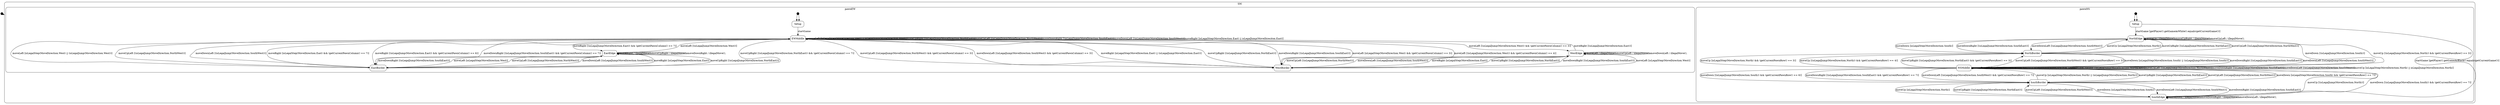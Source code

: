 // Code generated by Umple 1.29.0.4181.a593105a9

digraph "PawnStateMachine" {
  compound = true;
  size="80,10"

  // Class: Quoridor

  // Class: Board

  // Class: Tile

  // Class: User

  // Class: Wall

  // Class: Player

  // Class: Game

  // Class: GamePosition

  // Class: Destination

  // Class: Move

  // Class: StepMove

  // Class: JumpMove

  // Class: WallMove

  // Class: PlayerPosition

  // Class: PawnBehavior

    // Top Level StateMachine: pawnSM
    
    // Start states are shown as a black circle
    node [shape = point, fillcolor="black", width=0.2 ];
    start_PawnBehavior_pawnSM [ tooltip = "Class PawnBehavior, SM pawnSM, State start" ];
    
        
    // Format for normal states
    node [shape = rectangle, width=1,style=rounded];
    
      // State: SM

     subgraph clusterPawnBehavior_pawnSM_SM {
      label = "SM";
      style = rounded;

      // StateMachine: pawnNS
      
      // Start states are shown as a black circle
      node [shape = point, fillcolor="black", width=0.2 ];
      start_PawnBehavior_pawnNS [ tooltip = "Class PawnBehavior, SM pawnSM, State pawnNS.start" ];
      
            
      // Format for normal states
      node [shape = rectangle, width=1,style=rounded];
      
        // State: pawnNS

       subgraph clusterPawnBehavior_pawnSMSMPawnNS_pawnNS {
        label = "pawnNS";
        style = rounded;

        // Bottom Level StateMachine: pawnNS
        
        // Start states are shown as a black circle
        node [shape = point, fillcolor="black", width=0.2 ];
        start_PawnBehavior_pawnNS [ tooltip = "Class PawnBehavior, SM pawnSM, State pawnNS.pawnNS.start" ];
        
                
        // Format for normal states
        node [shape = rectangle, width=1,style=rounded];
        
          // State: Setup

          PawnBehavior_pawnSMSMPawnNSPawnNS_Setup [label = Setup, tooltip = "Class PawnBehavior, SM pawnSM, State pawnNS.pawnNS.Setup"];
          // End State: Setup

          // State: NorthEdge

          PawnBehavior_pawnSMSMPawnNSPawnNS_NorthEdge [label = NorthEdge, tooltip = "Class PawnBehavior, SM pawnSM, State pawnNS.pawnNS.NorthEdge"];
          // End State: NorthEdge

          // State: NorthBorder

          PawnBehavior_pawnSMSMPawnNSPawnNS_NorthBorder [label = NorthBorder, tooltip = "Class PawnBehavior, SM pawnSM, State pawnNS.pawnNS.NorthBorder"];
          // End State: NorthBorder

          // State: NSMiddle

          PawnBehavior_pawnSMSMPawnNSPawnNS_NSMiddle [label = NSMiddle, tooltip = "Class PawnBehavior, SM pawnSM, State pawnNS.pawnNS.NSMiddle"];
          // End State: NSMiddle

          // State: SouthEdge

          PawnBehavior_pawnSMSMPawnNSPawnNS_SouthEdge [label = SouthEdge, tooltip = "Class PawnBehavior, SM pawnSM, State pawnNS.pawnNS.SouthEdge"];
          // End State: SouthEdge

          // State: SouthBorder

          PawnBehavior_pawnSMSMPawnNSPawnNS_SouthBorder [label = SouthBorder, tooltip = "Class PawnBehavior, SM pawnSM, State pawnNS.pawnNS.SouthBorder"];
          // End State: SouthBorder
        // End Bottom Level StateMachine: pawnNS
       }
        // End State: pawnNS
      // End StateMachine: pawnNS

      // StateMachine: pawnEW
      
      // Start states are shown as a black circle
      node [shape = point, fillcolor="black", width=0.2 ];
      start_PawnBehavior_pawnEW [ tooltip = "Class PawnBehavior, SM pawnSM, State pawnEW.start" ];
      
            
      // Format for normal states
      node [shape = rectangle, width=1,style=rounded];
      
        // State: pawnEW

       subgraph clusterPawnBehavior_pawnSMSMPawnEW_pawnEW {
        label = "pawnEW";
        style = rounded;

        // Bottom Level StateMachine: pawnEW
        
        // Start states are shown as a black circle
        node [shape = point, fillcolor="black", width=0.2 ];
        start_PawnBehavior_pawnEW [ tooltip = "Class PawnBehavior, SM pawnSM, State pawnEW.pawnEW.start" ];
        
                
        // Format for normal states
        node [shape = rectangle, width=1,style=rounded];
        
          // State: Setup

          PawnBehavior_pawnSMSMPawnEWPawnEW_Setup [label = Setup, tooltip = "Class PawnBehavior, SM pawnSM, State pawnEW.pawnEW.Setup"];
          // End State: Setup

          // State: EastEdge

          PawnBehavior_pawnSMSMPawnEWPawnEW_EastEdge [label = EastEdge, tooltip = "Class PawnBehavior, SM pawnSM, State pawnEW.pawnEW.EastEdge"];
          // End State: EastEdge

          // State: EastBorder

          PawnBehavior_pawnSMSMPawnEWPawnEW_EastBorder [label = EastBorder, tooltip = "Class PawnBehavior, SM pawnSM, State pawnEW.pawnEW.EastBorder"];
          // End State: EastBorder

          // State: EWMiddle

          PawnBehavior_pawnSMSMPawnEWPawnEW_EWMiddle [label = EWMiddle, tooltip = "Class PawnBehavior, SM pawnSM, State pawnEW.pawnEW.EWMiddle"];
          // End State: EWMiddle

          // State: WestEdge

          PawnBehavior_pawnSMSMPawnEWPawnEW_WestEdge [label = WestEdge, tooltip = "Class PawnBehavior, SM pawnSM, State pawnEW.pawnEW.WestEdge"];
          // End State: WestEdge

          // State: WestBorder

          PawnBehavior_pawnSMSMPawnEWPawnEW_WestBorder [label = WestBorder, tooltip = "Class PawnBehavior, SM pawnSM, State pawnEW.pawnEW.WestBorder"];
          // End State: WestBorder
        // End Bottom Level StateMachine: pawnEW
       }
        // End State: pawnEW
      // End StateMachine: pawnEW
     }
      // End State: SM
    // End Top Level StateMachine: pawnSM

  // All transitions
    start_PawnBehavior_pawnSM -> PawnBehavior_pawnSMSMPawnNSPawnNS_Setup [  lhead=clusterPawnBehavior_pawnSM_SM,  tooltip = "start to SM" ] ;
    start_PawnBehavior_pawnNS -> PawnBehavior_pawnSMSMPawnNSPawnNS_Setup [  lhead=clusterPawnBehavior_pawnSMSMPawnNS_pawnNS,  tooltip = "start to pawnNS.pawnNS" ] ;
    start_PawnBehavior_pawnNS -> PawnBehavior_pawnSMSMPawnNSPawnNS_Setup [  tooltip = "start to pawnNS.pawnNS.Setup" ] ;
    PawnBehavior_pawnSMSMPawnNSPawnNS_Setup -> PawnBehavior_pawnSMSMPawnNSPawnNS_NorthEdge [  label = "startGame [getPlayer().getGameAsWhite().equals(getCurrentGame())]", tooltip = "From pawnNS.pawnNS.Setup to pawnNS.pawnNS.NorthEdge on startGame&#13;Guard:  [getPlayer().getGameAsWhite().equals(getCurrentGame())]" ] ;
  
  PawnBehavior_pawnSMSMPawnNSPawnNS_NorthEdge -> PawnBehavior_pawnSMSMPawnNSPawnNS_NorthEdge [  label = "moveUp / illegalMove();", tooltip = "From pawnNS.pawnNS.NorthEdge to pawnNS.pawnNS.NorthEdge on moveUp&#13;Transition Action:
   illegalMove();" ] ;
  
  PawnBehavior_pawnSMSMPawnNSPawnNS_NorthEdge -> PawnBehavior_pawnSMSMPawnNSPawnNS_NorthEdge [  label = "moveUpRight / illegalMove();", tooltip = "From pawnNS.pawnNS.NorthEdge to pawnNS.pawnNS.NorthEdge on moveUpRight&#13;Transition Action:
   illegalMove();" ] ;
  
  PawnBehavior_pawnSMSMPawnNSPawnNS_NorthEdge -> PawnBehavior_pawnSMSMPawnNSPawnNS_NorthEdge [  label = "moveUpLeft / illegalMove();", tooltip = "From pawnNS.pawnNS.NorthEdge to pawnNS.pawnNS.NorthEdge on moveUpLeft&#13;Transition Action:
   illegalMove();" ] ;
  
  PawnBehavior_pawnSMSMPawnNSPawnNS_NorthBorder -> PawnBehavior_pawnSMSMPawnNSPawnNS_NorthEdge [  label = "moveUp [isLegalStep(MoveDirection.North)]", tooltip = "From pawnNS.pawnNS.NorthBorder to pawnNS.pawnNS.NorthEdge on moveUp&#13;Guard:  [isLegalStep(MoveDirection.North)]" ] ;
  
  PawnBehavior_pawnSMSMPawnNSPawnNS_NorthBorder -> PawnBehavior_pawnSMSMPawnNSPawnNS_NorthEdge [  label = "moveUpRight [(isLegalJump(MoveDirection.NorthEast))]", tooltip = "From pawnNS.pawnNS.NorthBorder to pawnNS.pawnNS.NorthEdge on moveUpRight&#13;Guard:  [(isLegalJump(MoveDirection.NorthEast))]" ] ;
  
  PawnBehavior_pawnSMSMPawnNSPawnNS_NorthBorder -> PawnBehavior_pawnSMSMPawnNSPawnNS_NorthEdge [  label = "moveUpLeft [(isLegalJump(MoveDirection.NorthWest))]", tooltip = "From pawnNS.pawnNS.NorthBorder to pawnNS.pawnNS.NorthEdge on moveUpLeft&#13;Guard:  [(isLegalJump(MoveDirection.NorthWest))]" ] ;
  
  PawnBehavior_pawnSMSMPawnNSPawnNS_NSMiddle -> PawnBehavior_pawnSMSMPawnNSPawnNS_NorthEdge [  label = "moveUp [(isLegalJump(MoveDirection.North)) && (getCurrentPawnRow() == 3)]", tooltip = "From pawnNS.pawnNS.NSMiddle to pawnNS.pawnNS.NorthEdge on moveUp&#13;Guard:  [(isLegalJump(MoveDirection.North)) && (getCurrentPawnRow() == 3)]" ] ;
  
  PawnBehavior_pawnSMSMPawnNSPawnNS_NorthEdge -> PawnBehavior_pawnSMSMPawnNSPawnNS_NorthBorder [  label = "moveDown [isLegalStep(MoveDirection.South)]", tooltip = "From pawnNS.pawnNS.NorthEdge to pawnNS.pawnNS.NorthBorder on moveDown&#13;Guard:  [isLegalStep(MoveDirection.South)]" ] ;
  
  PawnBehavior_pawnSMSMPawnNSPawnNS_NorthEdge -> PawnBehavior_pawnSMSMPawnNSPawnNS_NorthBorder [  label = "moveDownRight [(isLegalJump(MoveDirection.SouthEast))]", tooltip = "From pawnNS.pawnNS.NorthEdge to pawnNS.pawnNS.NorthBorder on moveDownRight&#13;Guard:  [(isLegalJump(MoveDirection.SouthEast))]" ] ;
  
  PawnBehavior_pawnSMSMPawnNSPawnNS_NorthEdge -> PawnBehavior_pawnSMSMPawnNSPawnNS_NorthBorder [  label = "moveDownLeft [(isLegalJump(MoveDirection.SouthWest))]", tooltip = "From pawnNS.pawnNS.NorthEdge to pawnNS.pawnNS.NorthBorder on moveDownLeft&#13;Guard:  [(isLegalJump(MoveDirection.SouthWest))]" ] ;
  
  PawnBehavior_pawnSMSMPawnNSPawnNS_NSMiddle -> PawnBehavior_pawnSMSMPawnNSPawnNS_NorthBorder [  label = "moveUp [isLegalStep(MoveDirection.North) && (getCurrentPawnRow() == 3)]", tooltip = "From pawnNS.pawnNS.NSMiddle to pawnNS.pawnNS.NorthBorder on moveUp&#13;Guard:  [isLegalStep(MoveDirection.North) && (getCurrentPawnRow() == 3)]" ] ;
  
  PawnBehavior_pawnSMSMPawnNSPawnNS_NSMiddle -> PawnBehavior_pawnSMSMPawnNSPawnNS_NorthBorder [  label = "moveUp [(isLegalJump(MoveDirection.North)) && (getCurrentPawnRow() == 4)]", tooltip = "From pawnNS.pawnNS.NSMiddle to pawnNS.pawnNS.NorthBorder on moveUp&#13;Guard:  [(isLegalJump(MoveDirection.North)) && (getCurrentPawnRow() == 4)]" ] ;
  
  PawnBehavior_pawnSMSMPawnNSPawnNS_NSMiddle -> PawnBehavior_pawnSMSMPawnNSPawnNS_NorthBorder [  label = "moveUpRight [(isLegalJump(MoveDirection.NorthEast)) && (getCurrentPawnRow() == 3)]", tooltip = "From pawnNS.pawnNS.NSMiddle to pawnNS.pawnNS.NorthBorder on moveUpRight&#13;Guard:  [(isLegalJump(MoveDirection.NorthEast)) && (getCurrentPawnRow() == 3)]" ] ;
  
  PawnBehavior_pawnSMSMPawnNSPawnNS_NSMiddle -> PawnBehavior_pawnSMSMPawnNSPawnNS_NorthBorder [  label = "moveUpLeft [(isLegalJump(MoveDirection.NorthWest)) && (getCurrentPawnRow() == 3)]", tooltip = "From pawnNS.pawnNS.NSMiddle to pawnNS.pawnNS.NorthBorder on moveUpLeft&#13;Guard:  [(isLegalJump(MoveDirection.NorthWest)) && (getCurrentPawnRow() == 3)]" ] ;
  
  PawnBehavior_pawnSMSMPawnNSPawnNS_NorthEdge -> PawnBehavior_pawnSMSMPawnNSPawnNS_NSMiddle [  label = "moveDown [(isLegalJump(MoveDirection.South))]", tooltip = "From pawnNS.pawnNS.NorthEdge to pawnNS.pawnNS.NSMiddle on moveDown&#13;Guard:  [(isLegalJump(MoveDirection.South))]" ] ;
  
  PawnBehavior_pawnSMSMPawnNSPawnNS_NorthBorder -> PawnBehavior_pawnSMSMPawnNSPawnNS_NSMiddle [  label = "moveDown [isLegalStep(MoveDirection.South) || (isLegalJump(MoveDirection.South))]", tooltip = "From pawnNS.pawnNS.NorthBorder to pawnNS.pawnNS.NSMiddle on moveDown&#13;Guard:  [isLegalStep(MoveDirection.South) || (isLegalJump(MoveDirection.South))]" ] ;
  
  PawnBehavior_pawnSMSMPawnNSPawnNS_NorthBorder -> PawnBehavior_pawnSMSMPawnNSPawnNS_NSMiddle [  label = "moveDownRight [(isLegalJump(MoveDirection.SouthEast))]", tooltip = "From pawnNS.pawnNS.NorthBorder to pawnNS.pawnNS.NSMiddle on moveDownRight&#13;Guard:  [(isLegalJump(MoveDirection.SouthEast))]" ] ;
  
  PawnBehavior_pawnSMSMPawnNSPawnNS_NorthBorder -> PawnBehavior_pawnSMSMPawnNSPawnNS_NSMiddle [  label = "moveDownLeft [(isLegalJump(MoveDirection.SouthWest))]", tooltip = "From pawnNS.pawnNS.NorthBorder to pawnNS.pawnNS.NSMiddle on moveDownLeft&#13;Guard:  [(isLegalJump(MoveDirection.SouthWest))]" ] ;
  
  PawnBehavior_pawnSMSMPawnNSPawnNS_NSMiddle -> PawnBehavior_pawnSMSMPawnNSPawnNS_NSMiddle [  label = "moveDown [isLegalStep(MoveDirection.South) || isLegalJump(MoveDireciton.South)]", tooltip = "From pawnNS.pawnNS.NSMiddle to pawnNS.pawnNS.NSMiddle on moveDown&#13;Guard:  [isLegalStep(MoveDirection.South) || isLegalJump(MoveDireciton.South)]" ] ;
  
  PawnBehavior_pawnSMSMPawnNSPawnNS_NSMiddle -> PawnBehavior_pawnSMSMPawnNSPawnNS_NSMiddle [  label = "moveUpRight [(isLegalJump(MoveDirection.NorthEast))]", tooltip = "From pawnNS.pawnNS.NSMiddle to pawnNS.pawnNS.NSMiddle on moveUpRight&#13;Guard:  [(isLegalJump(MoveDirection.NorthEast))]" ] ;
  
  PawnBehavior_pawnSMSMPawnNSPawnNS_NSMiddle -> PawnBehavior_pawnSMSMPawnNSPawnNS_NSMiddle [  label = "moveUpLeft [(isLegalJump(MoveDirection.NorthWest))]", tooltip = "From pawnNS.pawnNS.NSMiddle to pawnNS.pawnNS.NSMiddle on moveUpLeft&#13;Guard:  [(isLegalJump(MoveDirection.NorthWest))]" ] ;
  
  PawnBehavior_pawnSMSMPawnNSPawnNS_NSMiddle -> PawnBehavior_pawnSMSMPawnNSPawnNS_NSMiddle [  label = "moveDownRight [(isLegalJump(MoveDirection.SouthEast))]", tooltip = "From pawnNS.pawnNS.NSMiddle to pawnNS.pawnNS.NSMiddle on moveDownRight&#13;Guard:  [(isLegalJump(MoveDirection.SouthEast))]" ] ;
  
  PawnBehavior_pawnSMSMPawnNSPawnNS_NSMiddle -> PawnBehavior_pawnSMSMPawnNSPawnNS_NSMiddle [  label = "moveDownLeft [(isLegalJump(MoveDirection.SouthWest))]", tooltip = "From pawnNS.pawnNS.NSMiddle to pawnNS.pawnNS.NSMiddle on moveDownLeft&#13;Guard:  [(isLegalJump(MoveDirection.SouthWest))]" ] ;
  
  PawnBehavior_pawnSMSMPawnNSPawnNS_NSMiddle -> PawnBehavior_pawnSMSMPawnNSPawnNS_NSMiddle [  label = "moveUp [isLegalStep(MoveDirection.North) || isLegalJump(MoveDireciton.North)]", tooltip = "From pawnNS.pawnNS.NSMiddle to pawnNS.pawnNS.NSMiddle on moveUp&#13;Guard:  [isLegalStep(MoveDirection.North) || isLegalJump(MoveDireciton.North)]" ] ;
  
  PawnBehavior_pawnSMSMPawnNSPawnNS_SouthEdge -> PawnBehavior_pawnSMSMPawnNSPawnNS_NSMiddle [  label = "moveUp [(isLegalJump(MoveDirection.North))]", tooltip = "From pawnNS.pawnNS.SouthEdge to pawnNS.pawnNS.NSMiddle on moveUp&#13;Guard:  [(isLegalJump(MoveDirection.North))]" ] ;
  
  PawnBehavior_pawnSMSMPawnNSPawnNS_SouthBorder -> PawnBehavior_pawnSMSMPawnNSPawnNS_NSMiddle [  label = "moveUp [isLegalStep(MoveDirection.North) || (isLegalJump(MoveDirection.North))]", tooltip = "From pawnNS.pawnNS.SouthBorder to pawnNS.pawnNS.NSMiddle on moveUp&#13;Guard:  [isLegalStep(MoveDirection.North) || (isLegalJump(MoveDirection.North))]" ] ;
  
  PawnBehavior_pawnSMSMPawnNSPawnNS_SouthBorder -> PawnBehavior_pawnSMSMPawnNSPawnNS_NSMiddle [  label = "moveUpRight [(isLegalJump(MoveDirection.NorthEast))]", tooltip = "From pawnNS.pawnNS.SouthBorder to pawnNS.pawnNS.NSMiddle on moveUpRight&#13;Guard:  [(isLegalJump(MoveDirection.NorthEast))]" ] ;
  
  PawnBehavior_pawnSMSMPawnNSPawnNS_SouthBorder -> PawnBehavior_pawnSMSMPawnNSPawnNS_NSMiddle [  label = "moveUpLeft [(isLegalJump(MoveDirection.NorthWest))]", tooltip = "From pawnNS.pawnNS.SouthBorder to pawnNS.pawnNS.NSMiddle on moveUpLeft&#13;Guard:  [(isLegalJump(MoveDirection.NorthWest))]" ] ;
  
  PawnBehavior_pawnSMSMPawnNSPawnNS_Setup -> PawnBehavior_pawnSMSMPawnNSPawnNS_SouthEdge [  label = "startGame [getPlayer().getGameAsBlack().equals(getCurrentGame())]", tooltip = "From pawnNS.pawnNS.Setup to pawnNS.pawnNS.SouthEdge on startGame&#13;Guard:  [getPlayer().getGameAsBlack().equals(getCurrentGame())]" ] ;
  
  PawnBehavior_pawnSMSMPawnNSPawnNS_NSMiddle -> PawnBehavior_pawnSMSMPawnNSPawnNS_SouthEdge [  label = "moveDown [(isLegalJump(MoveDirection.South)) && (getCurrentPawnRow() == 7)]", tooltip = "From pawnNS.pawnNS.NSMiddle to pawnNS.pawnNS.SouthEdge on moveDown&#13;Guard:  [(isLegalJump(MoveDirection.South)) && (getCurrentPawnRow() == 7)]" ] ;
  
  PawnBehavior_pawnSMSMPawnNSPawnNS_SouthEdge -> PawnBehavior_pawnSMSMPawnNSPawnNS_SouthEdge [  label = "moveDown / illegalMove();", tooltip = "From pawnNS.pawnNS.SouthEdge to pawnNS.pawnNS.SouthEdge on moveDown&#13;Transition Action:
   illegalMove();" ] ;
  
  PawnBehavior_pawnSMSMPawnNSPawnNS_SouthEdge -> PawnBehavior_pawnSMSMPawnNSPawnNS_SouthEdge [  label = "moveDownRight / illegalMove();", tooltip = "From pawnNS.pawnNS.SouthEdge to pawnNS.pawnNS.SouthEdge on moveDownRight&#13;Transition Action:
   illegalMove();" ] ;
  
  PawnBehavior_pawnSMSMPawnNSPawnNS_SouthEdge -> PawnBehavior_pawnSMSMPawnNSPawnNS_SouthEdge [  label = "moveDownLeft / illegalMove();", tooltip = "From pawnNS.pawnNS.SouthEdge to pawnNS.pawnNS.SouthEdge on moveDownLeft&#13;Transition Action:
   illegalMove();" ] ;
  
  PawnBehavior_pawnSMSMPawnNSPawnNS_SouthBorder -> PawnBehavior_pawnSMSMPawnNSPawnNS_SouthEdge [  label = "moveDown [isLegalStep(MoveDirection.South)]", tooltip = "From pawnNS.pawnNS.SouthBorder to pawnNS.pawnNS.SouthEdge on moveDown&#13;Guard:  [isLegalStep(MoveDirection.South)]" ] ;
  
  PawnBehavior_pawnSMSMPawnNSPawnNS_SouthBorder -> PawnBehavior_pawnSMSMPawnNSPawnNS_SouthEdge [  label = "moveDownRight [(isLegalJump(MoveDirection.SouthEast))]", tooltip = "From pawnNS.pawnNS.SouthBorder to pawnNS.pawnNS.SouthEdge on moveDownRight&#13;Guard:  [(isLegalJump(MoveDirection.SouthEast))]" ] ;
  
  PawnBehavior_pawnSMSMPawnNSPawnNS_SouthBorder -> PawnBehavior_pawnSMSMPawnNSPawnNS_SouthEdge [  label = "moveDownLeft [(isLegalJump(MoveDirection.SouthWest))]", tooltip = "From pawnNS.pawnNS.SouthBorder to pawnNS.pawnNS.SouthEdge on moveDownLeft&#13;Guard:  [(isLegalJump(MoveDirection.SouthWest))]" ] ;
  
  PawnBehavior_pawnSMSMPawnNSPawnNS_NSMiddle -> PawnBehavior_pawnSMSMPawnNSPawnNS_SouthBorder [  label = "moveDown [isLegalStep(MoveDirection.South) && (getCurrentPawnRow() == 7)]", tooltip = "From pawnNS.pawnNS.NSMiddle to pawnNS.pawnNS.SouthBorder on moveDown&#13;Guard:  [isLegalStep(MoveDirection.South) && (getCurrentPawnRow() == 7)]" ] ;
  
  PawnBehavior_pawnSMSMPawnNSPawnNS_NSMiddle -> PawnBehavior_pawnSMSMPawnNSPawnNS_SouthBorder [  label = "moveDown [(isLegalJump(MoveDirection.South)) && (getCurrentPawnRow() == 6)]", tooltip = "From pawnNS.pawnNS.NSMiddle to pawnNS.pawnNS.SouthBorder on moveDown&#13;Guard:  [(isLegalJump(MoveDirection.South)) && (getCurrentPawnRow() == 6)]" ] ;
  
  PawnBehavior_pawnSMSMPawnNSPawnNS_NSMiddle -> PawnBehavior_pawnSMSMPawnNSPawnNS_SouthBorder [  label = "moveDownRight [(isLegalJump(MoveDirection.SouthEast)) && (getCurrentPawnRow() == 7)]", tooltip = "From pawnNS.pawnNS.NSMiddle to pawnNS.pawnNS.SouthBorder on moveDownRight&#13;Guard:  [(isLegalJump(MoveDirection.SouthEast)) && (getCurrentPawnRow() == 7)]" ] ;
  
  PawnBehavior_pawnSMSMPawnNSPawnNS_NSMiddle -> PawnBehavior_pawnSMSMPawnNSPawnNS_SouthBorder [  label = "moveDownLeft [(isLegalJump(MoveDirection.SouthWest)) && (getCurrentPawnRow() == 7)]", tooltip = "From pawnNS.pawnNS.NSMiddle to pawnNS.pawnNS.SouthBorder on moveDownLeft&#13;Guard:  [(isLegalJump(MoveDirection.SouthWest)) && (getCurrentPawnRow() == 7)]" ] ;
  
  PawnBehavior_pawnSMSMPawnNSPawnNS_SouthEdge -> PawnBehavior_pawnSMSMPawnNSPawnNS_SouthBorder [  label = "moveUp [isLegalStep(MoveDirection.North)]", tooltip = "From pawnNS.pawnNS.SouthEdge to pawnNS.pawnNS.SouthBorder on moveUp&#13;Guard:  [isLegalStep(MoveDirection.North)]" ] ;
  
  PawnBehavior_pawnSMSMPawnNSPawnNS_SouthEdge -> PawnBehavior_pawnSMSMPawnNSPawnNS_SouthBorder [  label = "moveUpRight [(isLegalJump(MoveDirection.NorthEast))]", tooltip = "From pawnNS.pawnNS.SouthEdge to pawnNS.pawnNS.SouthBorder on moveUpRight&#13;Guard:  [(isLegalJump(MoveDirection.NorthEast))]" ] ;
  
  PawnBehavior_pawnSMSMPawnNSPawnNS_SouthEdge -> PawnBehavior_pawnSMSMPawnNSPawnNS_SouthBorder [  label = "moveUpLeft [(isLegalJump(MoveDirection.NorthWest))]", tooltip = "From pawnNS.pawnNS.SouthEdge to pawnNS.pawnNS.SouthBorder on moveUpLeft&#13;Guard:  [(isLegalJump(MoveDirection.NorthWest))]" ] ;
  
  start_PawnBehavior_pawnEW -> PawnBehavior_pawnSMSMPawnEWPawnEW_Setup [  lhead=clusterPawnBehavior_pawnSMSMPawnEW_pawnEW,  tooltip = "start to pawnEW.pawnEW" ] ;
    start_PawnBehavior_pawnEW -> PawnBehavior_pawnSMSMPawnEWPawnEW_Setup [  tooltip = "start to pawnEW.pawnEW.Setup" ] ;
    PawnBehavior_pawnSMSMPawnEWPawnEW_EastEdge -> PawnBehavior_pawnSMSMPawnEWPawnEW_EastEdge [  label = "moveRight / illegalMove();", tooltip = "From pawnEW.pawnEW.EastEdge to pawnEW.pawnEW.EastEdge on moveRight&#13;Transition Action:
   illegalMove();" ] ;
  
  PawnBehavior_pawnSMSMPawnEWPawnEW_EastEdge -> PawnBehavior_pawnSMSMPawnEWPawnEW_EastEdge [  label = "moveUpRight / illegalMove();", tooltip = "From pawnEW.pawnEW.EastEdge to pawnEW.pawnEW.EastEdge on moveUpRight&#13;Transition Action:
   illegalMove();" ] ;
  
  PawnBehavior_pawnSMSMPawnEWPawnEW_EastEdge -> PawnBehavior_pawnSMSMPawnEWPawnEW_EastEdge [  label = "moveDownRight / illegalMove();", tooltip = "From pawnEW.pawnEW.EastEdge to pawnEW.pawnEW.EastEdge on moveDownRight&#13;Transition Action:
   illegalMove();" ] ;
  
  PawnBehavior_pawnSMSMPawnEWPawnEW_EastBorder -> PawnBehavior_pawnSMSMPawnEWPawnEW_EastEdge [  label = "moveRight [isLegalStep(MoveDirection.East)]", tooltip = "From pawnEW.pawnEW.EastBorder to pawnEW.pawnEW.EastEdge on moveRight&#13;Guard:  [isLegalStep(MoveDirection.East)]" ] ;
  
  PawnBehavior_pawnSMSMPawnEWPawnEW_EastBorder -> PawnBehavior_pawnSMSMPawnEWPawnEW_EastEdge [  label = "moveUpRight [(isLegalJump(MoveDirection.NorthEast))]", tooltip = "From pawnEW.pawnEW.EastBorder to pawnEW.pawnEW.EastEdge on moveUpRight&#13;Guard:  [(isLegalJump(MoveDirection.NorthEast))]" ] ;
  
  PawnBehavior_pawnSMSMPawnEWPawnEW_EastBorder -> PawnBehavior_pawnSMSMPawnEWPawnEW_EastEdge [  label = "moveDownRight [(isLegalJump(MoveDirection.SouthEast))]", tooltip = "From pawnEW.pawnEW.EastBorder to pawnEW.pawnEW.EastEdge on moveDownRight&#13;Guard:  [(isLegalJump(MoveDirection.SouthEast))]" ] ;
  
  PawnBehavior_pawnSMSMPawnEWPawnEW_EWMiddle -> PawnBehavior_pawnSMSMPawnEWPawnEW_EastEdge [  label = "moveRight [(isLegalJump(MoveDirection.East)) && (getCurrentPawnColumn() == 7)]", tooltip = "From pawnEW.pawnEW.EWMiddle to pawnEW.pawnEW.EastEdge on moveRight&#13;Guard:  [(isLegalJump(MoveDirection.East)) && (getCurrentPawnColumn() == 7)]" ] ;
  
  PawnBehavior_pawnSMSMPawnEWPawnEW_EastEdge -> PawnBehavior_pawnSMSMPawnEWPawnEW_EastBorder [  label = "moveLeft [isLegalStep(MoveDirection.West)]", tooltip = "From pawnEW.pawnEW.EastEdge to pawnEW.pawnEW.EastBorder on moveLeft&#13;Guard:  [isLegalStep(MoveDirection.West)]" ] ;
  
  PawnBehavior_pawnSMSMPawnEWPawnEW_EastEdge -> PawnBehavior_pawnSMSMPawnEWPawnEW_EastBorder [  label = "moveUpLeft [(isLegalJump(MoveDirection.NorthWest))]", tooltip = "From pawnEW.pawnEW.EastEdge to pawnEW.pawnEW.EastBorder on moveUpLeft&#13;Guard:  [(isLegalJump(MoveDirection.NorthWest))]" ] ;
  
  PawnBehavior_pawnSMSMPawnEWPawnEW_EastEdge -> PawnBehavior_pawnSMSMPawnEWPawnEW_EastBorder [  label = "moveDownLeft [(isLegalJump(MoveDirection.SouthWest))]", tooltip = "From pawnEW.pawnEW.EastEdge to pawnEW.pawnEW.EastBorder on moveDownLeft&#13;Guard:  [(isLegalJump(MoveDirection.SouthWest))]" ] ;
  
  PawnBehavior_pawnSMSMPawnEWPawnEW_EWMiddle -> PawnBehavior_pawnSMSMPawnEWPawnEW_EastBorder [  label = "moveRight [isLegalStep(MoveDirection.East) && (getCurrentPawnColumn() == 7)]", tooltip = "From pawnEW.pawnEW.EWMiddle to pawnEW.pawnEW.EastBorder on moveRight&#13;Guard:  [isLegalStep(MoveDirection.East) && (getCurrentPawnColumn() == 7)]" ] ;
  
  PawnBehavior_pawnSMSMPawnEWPawnEW_EWMiddle -> PawnBehavior_pawnSMSMPawnEWPawnEW_EastBorder [  label = "moveRight [(isLegalJump(MoveDirection.East)) && (getCurrentPawnColumn() == 6)]", tooltip = "From pawnEW.pawnEW.EWMiddle to pawnEW.pawnEW.EastBorder on moveRight&#13;Guard:  [(isLegalJump(MoveDirection.East)) && (getCurrentPawnColumn() == 6)]" ] ;
  
  PawnBehavior_pawnSMSMPawnEWPawnEW_EWMiddle -> PawnBehavior_pawnSMSMPawnEWPawnEW_EastBorder [  label = "moveUpRight [(isLegalJump(MoveDirection.NorthEast)) && (getCurrentPawnColumn() == 7)]", tooltip = "From pawnEW.pawnEW.EWMiddle to pawnEW.pawnEW.EastBorder on moveUpRight&#13;Guard:  [(isLegalJump(MoveDirection.NorthEast)) && (getCurrentPawnColumn() == 7)]" ] ;
  
  PawnBehavior_pawnSMSMPawnEWPawnEW_EWMiddle -> PawnBehavior_pawnSMSMPawnEWPawnEW_EastBorder [  label = "moveDownRight [(isLegalJump(MoveDirection.SouthEast)) && (getCurrentPawnColumn() == 7)]", tooltip = "From pawnEW.pawnEW.EWMiddle to pawnEW.pawnEW.EastBorder on moveDownRight&#13;Guard:  [(isLegalJump(MoveDirection.SouthEast)) && (getCurrentPawnColumn() == 7)]" ] ;
  
  PawnBehavior_pawnSMSMPawnEWPawnEW_Setup -> PawnBehavior_pawnSMSMPawnEWPawnEW_EWMiddle [  label = "startGame", tooltip = "From pawnEW.pawnEW.Setup to pawnEW.pawnEW.EWMiddle on startGame" ] ;
  
  PawnBehavior_pawnSMSMPawnEWPawnEW_EastEdge -> PawnBehavior_pawnSMSMPawnEWPawnEW_EWMiddle [  label = "moveLeft [(isLegalJump(MoveDirection.West))]", tooltip = "From pawnEW.pawnEW.EastEdge to pawnEW.pawnEW.EWMiddle on moveLeft&#13;Guard:  [(isLegalJump(MoveDirection.West))]" ] ;
  
  PawnBehavior_pawnSMSMPawnEWPawnEW_EastBorder -> PawnBehavior_pawnSMSMPawnEWPawnEW_EWMiddle [  label = "moveLeft [isLegalStep(MoveDirection.West) || (isLegalJump(MoveDirection.West))]", tooltip = "From pawnEW.pawnEW.EastBorder to pawnEW.pawnEW.EWMiddle on moveLeft&#13;Guard:  [isLegalStep(MoveDirection.West) || (isLegalJump(MoveDirection.West))]" ] ;
  
  PawnBehavior_pawnSMSMPawnEWPawnEW_EastBorder -> PawnBehavior_pawnSMSMPawnEWPawnEW_EWMiddle [  label = "moveUpLeft [(isLegalJump(MoveDirection.NorthWest))]", tooltip = "From pawnEW.pawnEW.EastBorder to pawnEW.pawnEW.EWMiddle on moveUpLeft&#13;Guard:  [(isLegalJump(MoveDirection.NorthWest))]" ] ;
  
  PawnBehavior_pawnSMSMPawnEWPawnEW_EastBorder -> PawnBehavior_pawnSMSMPawnEWPawnEW_EWMiddle [  label = "moveDownLeft [(isLegalJump(MoveDirection.SouthWest))]", tooltip = "From pawnEW.pawnEW.EastBorder to pawnEW.pawnEW.EWMiddle on moveDownLeft&#13;Guard:  [(isLegalJump(MoveDirection.SouthWest))]" ] ;
  
  PawnBehavior_pawnSMSMPawnEWPawnEW_EWMiddle -> PawnBehavior_pawnSMSMPawnEWPawnEW_EWMiddle [  label = "moveLeft [isLegalStep(MoveDirection.West) || isLegalJump(MoveDireciton.West)]", tooltip = "From pawnEW.pawnEW.EWMiddle to pawnEW.pawnEW.EWMiddle on moveLeft&#13;Guard:  [isLegalStep(MoveDirection.West) || isLegalJump(MoveDireciton.West)]" ] ;
  
  PawnBehavior_pawnSMSMPawnEWPawnEW_EWMiddle -> PawnBehavior_pawnSMSMPawnEWPawnEW_EWMiddle [  label = "moveUpRight [(isLegalJump(MoveDirection.NorthEast))]", tooltip = "From pawnEW.pawnEW.EWMiddle to pawnEW.pawnEW.EWMiddle on moveUpRight&#13;Guard:  [(isLegalJump(MoveDirection.NorthEast))]" ] ;
  
  PawnBehavior_pawnSMSMPawnEWPawnEW_EWMiddle -> PawnBehavior_pawnSMSMPawnEWPawnEW_EWMiddle [  label = "moveUpLeft [(isLegalJump(MoveDirection.NorthWest))]", tooltip = "From pawnEW.pawnEW.EWMiddle to pawnEW.pawnEW.EWMiddle on moveUpLeft&#13;Guard:  [(isLegalJump(MoveDirection.NorthWest))]" ] ;
  
  PawnBehavior_pawnSMSMPawnEWPawnEW_EWMiddle -> PawnBehavior_pawnSMSMPawnEWPawnEW_EWMiddle [  label = "moveDownRight [(isLegalJump(MoveDirection.SouthEast))]", tooltip = "From pawnEW.pawnEW.EWMiddle to pawnEW.pawnEW.EWMiddle on moveDownRight&#13;Guard:  [(isLegalJump(MoveDirection.SouthEast))]" ] ;
  
  PawnBehavior_pawnSMSMPawnEWPawnEW_EWMiddle -> PawnBehavior_pawnSMSMPawnEWPawnEW_EWMiddle [  label = "moveDownLeft [(isLegalJump(MoveDirection.SouthWest))]", tooltip = "From pawnEW.pawnEW.EWMiddle to pawnEW.pawnEW.EWMiddle on moveDownLeft&#13;Guard:  [(isLegalJump(MoveDirection.SouthWest))]" ] ;
  
  PawnBehavior_pawnSMSMPawnEWPawnEW_EWMiddle -> PawnBehavior_pawnSMSMPawnEWPawnEW_EWMiddle [  label = "moveRight [isLegalStep(MoveDirection.East) || isLegalJump(MoveDireciton.East)]", tooltip = "From pawnEW.pawnEW.EWMiddle to pawnEW.pawnEW.EWMiddle on moveRight&#13;Guard:  [isLegalStep(MoveDirection.East) || isLegalJump(MoveDireciton.East)]" ] ;
  
  PawnBehavior_pawnSMSMPawnEWPawnEW_WestEdge -> PawnBehavior_pawnSMSMPawnEWPawnEW_EWMiddle [  label = "moveRight [(isLegalJump(MoveDirection.East))]", tooltip = "From pawnEW.pawnEW.WestEdge to pawnEW.pawnEW.EWMiddle on moveRight&#13;Guard:  [(isLegalJump(MoveDirection.East))]" ] ;
  
  PawnBehavior_pawnSMSMPawnEWPawnEW_WestBorder -> PawnBehavior_pawnSMSMPawnEWPawnEW_EWMiddle [  label = "moveRight [isLegalStep(MoveDirection.East) || (isLegalJump(MoveDirection.East))]", tooltip = "From pawnEW.pawnEW.WestBorder to pawnEW.pawnEW.EWMiddle on moveRight&#13;Guard:  [isLegalStep(MoveDirection.East) || (isLegalJump(MoveDirection.East))]" ] ;
  
  PawnBehavior_pawnSMSMPawnEWPawnEW_WestBorder -> PawnBehavior_pawnSMSMPawnEWPawnEW_EWMiddle [  label = "moveUpRight [(isLegalJump(MoveDirection.NorthEast))]", tooltip = "From pawnEW.pawnEW.WestBorder to pawnEW.pawnEW.EWMiddle on moveUpRight&#13;Guard:  [(isLegalJump(MoveDirection.NorthEast))]" ] ;
  
  PawnBehavior_pawnSMSMPawnEWPawnEW_WestBorder -> PawnBehavior_pawnSMSMPawnEWPawnEW_EWMiddle [  label = "moveDownRight [(isLegalJump(MoveDirection.SouthEast))]", tooltip = "From pawnEW.pawnEW.WestBorder to pawnEW.pawnEW.EWMiddle on moveDownRight&#13;Guard:  [(isLegalJump(MoveDirection.SouthEast))]" ] ;
  
  PawnBehavior_pawnSMSMPawnEWPawnEW_EWMiddle -> PawnBehavior_pawnSMSMPawnEWPawnEW_WestEdge [  label = "moveLeft [(isLegalJump(MoveDirection.West)) && (getCurrentPawnColumn() == 3)]", tooltip = "From pawnEW.pawnEW.EWMiddle to pawnEW.pawnEW.WestEdge on moveLeft&#13;Guard:  [(isLegalJump(MoveDirection.West)) && (getCurrentPawnColumn() == 3)]" ] ;
  
  PawnBehavior_pawnSMSMPawnEWPawnEW_WestEdge -> PawnBehavior_pawnSMSMPawnEWPawnEW_WestEdge [  label = "moveLeft / illegalMove();", tooltip = "From pawnEW.pawnEW.WestEdge to pawnEW.pawnEW.WestEdge on moveLeft&#13;Transition Action:
   illegalMove();" ] ;
  
  PawnBehavior_pawnSMSMPawnEWPawnEW_WestEdge -> PawnBehavior_pawnSMSMPawnEWPawnEW_WestEdge [  label = "moveUpLeft / illegalMove();", tooltip = "From pawnEW.pawnEW.WestEdge to pawnEW.pawnEW.WestEdge on moveUpLeft&#13;Transition Action:
   illegalMove();" ] ;
  
  PawnBehavior_pawnSMSMPawnEWPawnEW_WestEdge -> PawnBehavior_pawnSMSMPawnEWPawnEW_WestEdge [  label = "moveDownLeft / illegalMove();", tooltip = "From pawnEW.pawnEW.WestEdge to pawnEW.pawnEW.WestEdge on moveDownLeft&#13;Transition Action:
   illegalMove();" ] ;
  
  PawnBehavior_pawnSMSMPawnEWPawnEW_WestBorder -> PawnBehavior_pawnSMSMPawnEWPawnEW_WestEdge [  label = "moveLeft [isLegalStep(MoveDirection.West)]", tooltip = "From pawnEW.pawnEW.WestBorder to pawnEW.pawnEW.WestEdge on moveLeft&#13;Guard:  [isLegalStep(MoveDirection.West)]" ] ;
  
  PawnBehavior_pawnSMSMPawnEWPawnEW_WestBorder -> PawnBehavior_pawnSMSMPawnEWPawnEW_WestEdge [  label = "moveUpLeft [(isLegalJump(MoveDirection.NorthWest))]", tooltip = "From pawnEW.pawnEW.WestBorder to pawnEW.pawnEW.WestEdge on moveUpLeft&#13;Guard:  [(isLegalJump(MoveDirection.NorthWest))]" ] ;
  
  PawnBehavior_pawnSMSMPawnEWPawnEW_WestBorder -> PawnBehavior_pawnSMSMPawnEWPawnEW_WestEdge [  label = "moveDownLeft [(isLegalJump(MoveDirection.SouthWest))]", tooltip = "From pawnEW.pawnEW.WestBorder to pawnEW.pawnEW.WestEdge on moveDownLeft&#13;Guard:  [(isLegalJump(MoveDirection.SouthWest))]" ] ;
  
  PawnBehavior_pawnSMSMPawnEWPawnEW_EWMiddle -> PawnBehavior_pawnSMSMPawnEWPawnEW_WestBorder [  label = "moveLeft [isLegalStep(MoveDirection.West) && (getCurrentPawnColumn() == 3)]", tooltip = "From pawnEW.pawnEW.EWMiddle to pawnEW.pawnEW.WestBorder on moveLeft&#13;Guard:  [isLegalStep(MoveDirection.West) && (getCurrentPawnColumn() == 3)]" ] ;
  
  PawnBehavior_pawnSMSMPawnEWPawnEW_EWMiddle -> PawnBehavior_pawnSMSMPawnEWPawnEW_WestBorder [  label = "moveLeft [(isLegalJump(MoveDirection.West)) && (getCurrentPawnColumn() == 4)]", tooltip = "From pawnEW.pawnEW.EWMiddle to pawnEW.pawnEW.WestBorder on moveLeft&#13;Guard:  [(isLegalJump(MoveDirection.West)) && (getCurrentPawnColumn() == 4)]" ] ;
  
  PawnBehavior_pawnSMSMPawnEWPawnEW_EWMiddle -> PawnBehavior_pawnSMSMPawnEWPawnEW_WestBorder [  label = "moveUpLeft [(isLegalJump(MoveDirection.NorthWest)) && (getCurrentPawnColumn() == 3)]", tooltip = "From pawnEW.pawnEW.EWMiddle to pawnEW.pawnEW.WestBorder on moveUpLeft&#13;Guard:  [(isLegalJump(MoveDirection.NorthWest)) && (getCurrentPawnColumn() == 3)]" ] ;
  
  PawnBehavior_pawnSMSMPawnEWPawnEW_EWMiddle -> PawnBehavior_pawnSMSMPawnEWPawnEW_WestBorder [  label = "moveDownLeft [(isLegalJump(MoveDirection.SouthWest)) && (getCurrentPawnColumn() == 3)]", tooltip = "From pawnEW.pawnEW.EWMiddle to pawnEW.pawnEW.WestBorder on moveDownLeft&#13;Guard:  [(isLegalJump(MoveDirection.SouthWest)) && (getCurrentPawnColumn() == 3)]" ] ;
  
  PawnBehavior_pawnSMSMPawnEWPawnEW_WestEdge -> PawnBehavior_pawnSMSMPawnEWPawnEW_WestBorder [  label = "moveRight [isLegalStep(MoveDirection.East)]", tooltip = "From pawnEW.pawnEW.WestEdge to pawnEW.pawnEW.WestBorder on moveRight&#13;Guard:  [isLegalStep(MoveDirection.East)]" ] ;
  
  PawnBehavior_pawnSMSMPawnEWPawnEW_WestEdge -> PawnBehavior_pawnSMSMPawnEWPawnEW_WestBorder [  label = "moveUpRight [(isLegalJump(MoveDirection.NorthEast))]", tooltip = "From pawnEW.pawnEW.WestEdge to pawnEW.pawnEW.WestBorder on moveUpRight&#13;Guard:  [(isLegalJump(MoveDirection.NorthEast))]" ] ;
  
  PawnBehavior_pawnSMSMPawnEWPawnEW_WestEdge -> PawnBehavior_pawnSMSMPawnEWPawnEW_WestBorder [  label = "moveDownRight [(isLegalJump(MoveDirection.SouthEast))]", tooltip = "From pawnEW.pawnEW.WestEdge to pawnEW.pawnEW.WestBorder on moveDownRight&#13;Guard:  [(isLegalJump(MoveDirection.SouthEast))]" ] ;
  

}

